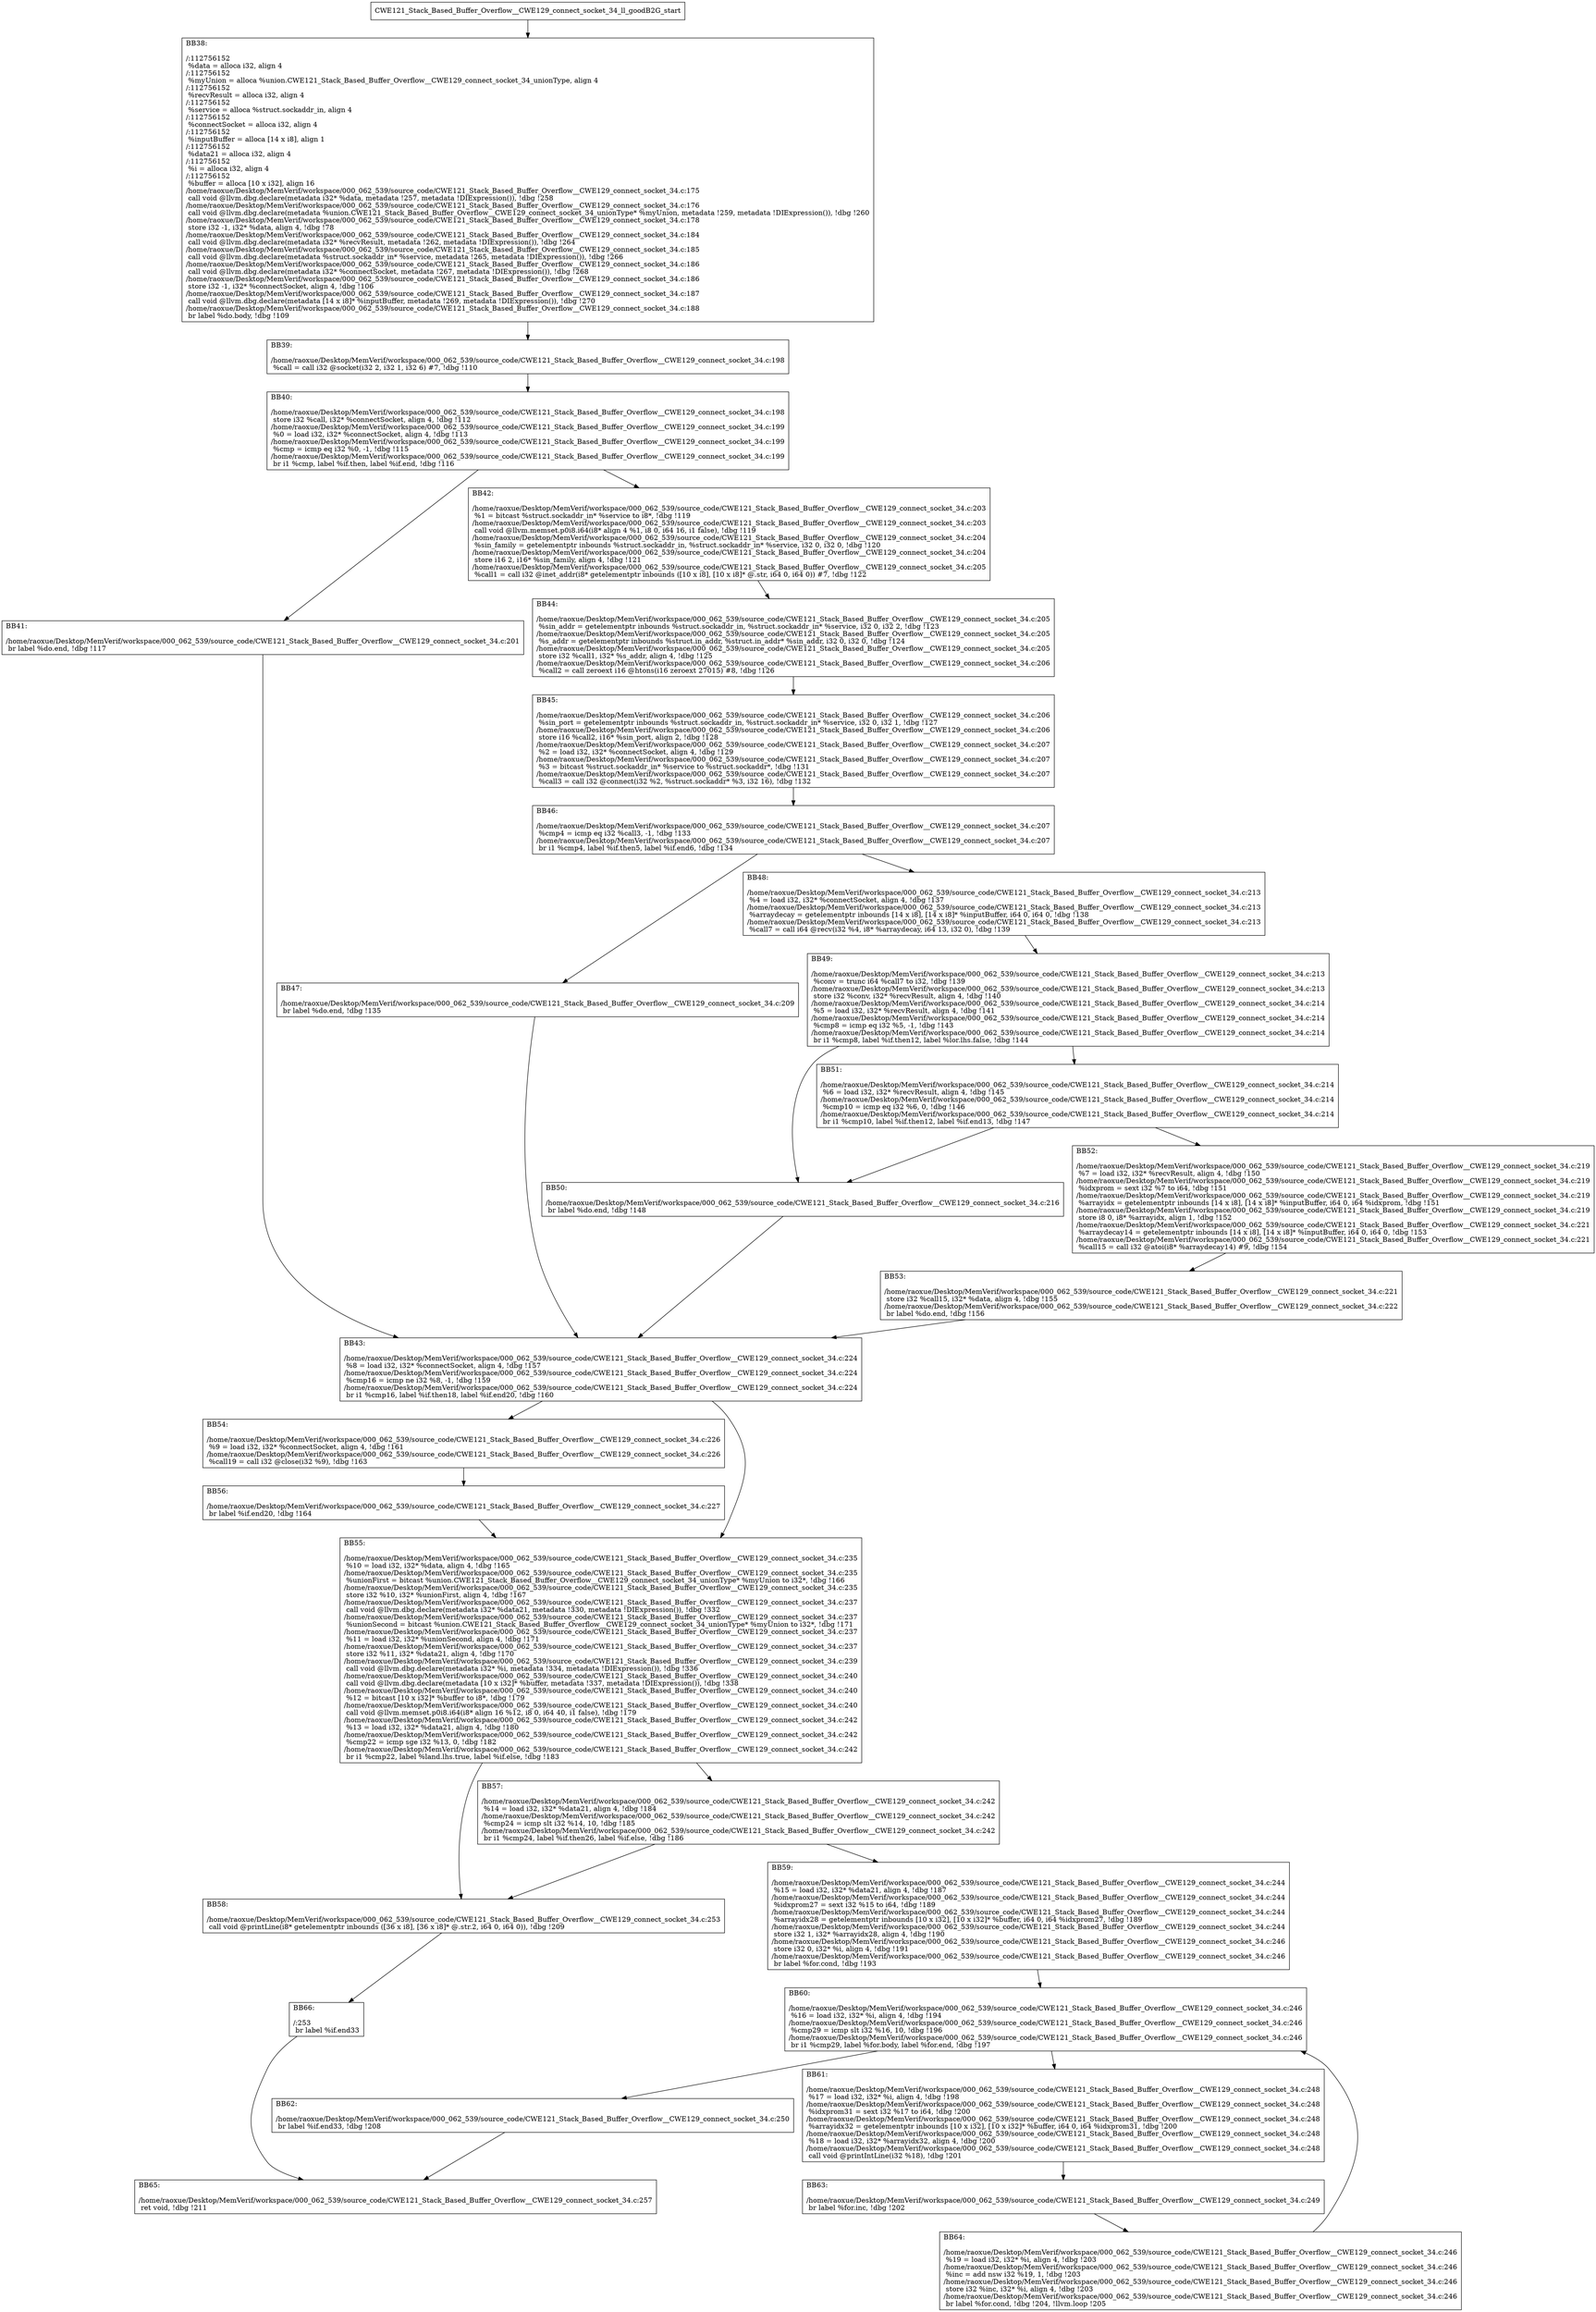 digraph "CFG for'CWE121_Stack_Based_Buffer_Overflow__CWE129_connect_socket_34_ll_goodB2G' function" {
	BBCWE121_Stack_Based_Buffer_Overflow__CWE129_connect_socket_34_ll_goodB2G_start[shape=record,label="{CWE121_Stack_Based_Buffer_Overflow__CWE129_connect_socket_34_ll_goodB2G_start}"];
	BBCWE121_Stack_Based_Buffer_Overflow__CWE129_connect_socket_34_ll_goodB2G_start-> CWE121_Stack_Based_Buffer_Overflow__CWE129_connect_socket_34_ll_goodB2GBB38;
	CWE121_Stack_Based_Buffer_Overflow__CWE129_connect_socket_34_ll_goodB2GBB38 [shape=record, label="{BB38:\l\l/:112756152\l
  %data = alloca i32, align 4\l
/:112756152\l
  %myUnion = alloca %union.CWE121_Stack_Based_Buffer_Overflow__CWE129_connect_socket_34_unionType, align 4\l
/:112756152\l
  %recvResult = alloca i32, align 4\l
/:112756152\l
  %service = alloca %struct.sockaddr_in, align 4\l
/:112756152\l
  %connectSocket = alloca i32, align 4\l
/:112756152\l
  %inputBuffer = alloca [14 x i8], align 1\l
/:112756152\l
  %data21 = alloca i32, align 4\l
/:112756152\l
  %i = alloca i32, align 4\l
/:112756152\l
  %buffer = alloca [10 x i32], align 16\l
/home/raoxue/Desktop/MemVerif/workspace/000_062_539/source_code/CWE121_Stack_Based_Buffer_Overflow__CWE129_connect_socket_34.c:175\l
  call void @llvm.dbg.declare(metadata i32* %data, metadata !257, metadata !DIExpression()), !dbg !258\l
/home/raoxue/Desktop/MemVerif/workspace/000_062_539/source_code/CWE121_Stack_Based_Buffer_Overflow__CWE129_connect_socket_34.c:176\l
  call void @llvm.dbg.declare(metadata %union.CWE121_Stack_Based_Buffer_Overflow__CWE129_connect_socket_34_unionType* %myUnion, metadata !259, metadata !DIExpression()), !dbg !260\l
/home/raoxue/Desktop/MemVerif/workspace/000_062_539/source_code/CWE121_Stack_Based_Buffer_Overflow__CWE129_connect_socket_34.c:178\l
  store i32 -1, i32* %data, align 4, !dbg !78\l
/home/raoxue/Desktop/MemVerif/workspace/000_062_539/source_code/CWE121_Stack_Based_Buffer_Overflow__CWE129_connect_socket_34.c:184\l
  call void @llvm.dbg.declare(metadata i32* %recvResult, metadata !262, metadata !DIExpression()), !dbg !264\l
/home/raoxue/Desktop/MemVerif/workspace/000_062_539/source_code/CWE121_Stack_Based_Buffer_Overflow__CWE129_connect_socket_34.c:185\l
  call void @llvm.dbg.declare(metadata %struct.sockaddr_in* %service, metadata !265, metadata !DIExpression()), !dbg !266\l
/home/raoxue/Desktop/MemVerif/workspace/000_062_539/source_code/CWE121_Stack_Based_Buffer_Overflow__CWE129_connect_socket_34.c:186\l
  call void @llvm.dbg.declare(metadata i32* %connectSocket, metadata !267, metadata !DIExpression()), !dbg !268\l
/home/raoxue/Desktop/MemVerif/workspace/000_062_539/source_code/CWE121_Stack_Based_Buffer_Overflow__CWE129_connect_socket_34.c:186\l
  store i32 -1, i32* %connectSocket, align 4, !dbg !106\l
/home/raoxue/Desktop/MemVerif/workspace/000_062_539/source_code/CWE121_Stack_Based_Buffer_Overflow__CWE129_connect_socket_34.c:187\l
  call void @llvm.dbg.declare(metadata [14 x i8]* %inputBuffer, metadata !269, metadata !DIExpression()), !dbg !270\l
/home/raoxue/Desktop/MemVerif/workspace/000_062_539/source_code/CWE121_Stack_Based_Buffer_Overflow__CWE129_connect_socket_34.c:188\l
  br label %do.body, !dbg !109\l
}"];
	CWE121_Stack_Based_Buffer_Overflow__CWE129_connect_socket_34_ll_goodB2GBB38-> CWE121_Stack_Based_Buffer_Overflow__CWE129_connect_socket_34_ll_goodB2GBB39;
	CWE121_Stack_Based_Buffer_Overflow__CWE129_connect_socket_34_ll_goodB2GBB39 [shape=record, label="{BB39:\l\l/home/raoxue/Desktop/MemVerif/workspace/000_062_539/source_code/CWE121_Stack_Based_Buffer_Overflow__CWE129_connect_socket_34.c:198\l
  %call = call i32 @socket(i32 2, i32 1, i32 6) #7, !dbg !110\l
}"];
	CWE121_Stack_Based_Buffer_Overflow__CWE129_connect_socket_34_ll_goodB2GBB39-> CWE121_Stack_Based_Buffer_Overflow__CWE129_connect_socket_34_ll_goodB2GBB40;
	CWE121_Stack_Based_Buffer_Overflow__CWE129_connect_socket_34_ll_goodB2GBB40 [shape=record, label="{BB40:\l\l/home/raoxue/Desktop/MemVerif/workspace/000_062_539/source_code/CWE121_Stack_Based_Buffer_Overflow__CWE129_connect_socket_34.c:198\l
  store i32 %call, i32* %connectSocket, align 4, !dbg !112\l
/home/raoxue/Desktop/MemVerif/workspace/000_062_539/source_code/CWE121_Stack_Based_Buffer_Overflow__CWE129_connect_socket_34.c:199\l
  %0 = load i32, i32* %connectSocket, align 4, !dbg !113\l
/home/raoxue/Desktop/MemVerif/workspace/000_062_539/source_code/CWE121_Stack_Based_Buffer_Overflow__CWE129_connect_socket_34.c:199\l
  %cmp = icmp eq i32 %0, -1, !dbg !115\l
/home/raoxue/Desktop/MemVerif/workspace/000_062_539/source_code/CWE121_Stack_Based_Buffer_Overflow__CWE129_connect_socket_34.c:199\l
  br i1 %cmp, label %if.then, label %if.end, !dbg !116\l
}"];
	CWE121_Stack_Based_Buffer_Overflow__CWE129_connect_socket_34_ll_goodB2GBB40-> CWE121_Stack_Based_Buffer_Overflow__CWE129_connect_socket_34_ll_goodB2GBB41;
	CWE121_Stack_Based_Buffer_Overflow__CWE129_connect_socket_34_ll_goodB2GBB40-> CWE121_Stack_Based_Buffer_Overflow__CWE129_connect_socket_34_ll_goodB2GBB42;
	CWE121_Stack_Based_Buffer_Overflow__CWE129_connect_socket_34_ll_goodB2GBB41 [shape=record, label="{BB41:\l\l/home/raoxue/Desktop/MemVerif/workspace/000_062_539/source_code/CWE121_Stack_Based_Buffer_Overflow__CWE129_connect_socket_34.c:201\l
  br label %do.end, !dbg !117\l
}"];
	CWE121_Stack_Based_Buffer_Overflow__CWE129_connect_socket_34_ll_goodB2GBB41-> CWE121_Stack_Based_Buffer_Overflow__CWE129_connect_socket_34_ll_goodB2GBB43;
	CWE121_Stack_Based_Buffer_Overflow__CWE129_connect_socket_34_ll_goodB2GBB42 [shape=record, label="{BB42:\l\l/home/raoxue/Desktop/MemVerif/workspace/000_062_539/source_code/CWE121_Stack_Based_Buffer_Overflow__CWE129_connect_socket_34.c:203\l
  %1 = bitcast %struct.sockaddr_in* %service to i8*, !dbg !119\l
/home/raoxue/Desktop/MemVerif/workspace/000_062_539/source_code/CWE121_Stack_Based_Buffer_Overflow__CWE129_connect_socket_34.c:203\l
  call void @llvm.memset.p0i8.i64(i8* align 4 %1, i8 0, i64 16, i1 false), !dbg !119\l
/home/raoxue/Desktop/MemVerif/workspace/000_062_539/source_code/CWE121_Stack_Based_Buffer_Overflow__CWE129_connect_socket_34.c:204\l
  %sin_family = getelementptr inbounds %struct.sockaddr_in, %struct.sockaddr_in* %service, i32 0, i32 0, !dbg !120\l
/home/raoxue/Desktop/MemVerif/workspace/000_062_539/source_code/CWE121_Stack_Based_Buffer_Overflow__CWE129_connect_socket_34.c:204\l
  store i16 2, i16* %sin_family, align 4, !dbg !121\l
/home/raoxue/Desktop/MemVerif/workspace/000_062_539/source_code/CWE121_Stack_Based_Buffer_Overflow__CWE129_connect_socket_34.c:205\l
  %call1 = call i32 @inet_addr(i8* getelementptr inbounds ([10 x i8], [10 x i8]* @.str, i64 0, i64 0)) #7, !dbg !122\l
}"];
	CWE121_Stack_Based_Buffer_Overflow__CWE129_connect_socket_34_ll_goodB2GBB42-> CWE121_Stack_Based_Buffer_Overflow__CWE129_connect_socket_34_ll_goodB2GBB44;
	CWE121_Stack_Based_Buffer_Overflow__CWE129_connect_socket_34_ll_goodB2GBB44 [shape=record, label="{BB44:\l\l/home/raoxue/Desktop/MemVerif/workspace/000_062_539/source_code/CWE121_Stack_Based_Buffer_Overflow__CWE129_connect_socket_34.c:205\l
  %sin_addr = getelementptr inbounds %struct.sockaddr_in, %struct.sockaddr_in* %service, i32 0, i32 2, !dbg !123\l
/home/raoxue/Desktop/MemVerif/workspace/000_062_539/source_code/CWE121_Stack_Based_Buffer_Overflow__CWE129_connect_socket_34.c:205\l
  %s_addr = getelementptr inbounds %struct.in_addr, %struct.in_addr* %sin_addr, i32 0, i32 0, !dbg !124\l
/home/raoxue/Desktop/MemVerif/workspace/000_062_539/source_code/CWE121_Stack_Based_Buffer_Overflow__CWE129_connect_socket_34.c:205\l
  store i32 %call1, i32* %s_addr, align 4, !dbg !125\l
/home/raoxue/Desktop/MemVerif/workspace/000_062_539/source_code/CWE121_Stack_Based_Buffer_Overflow__CWE129_connect_socket_34.c:206\l
  %call2 = call zeroext i16 @htons(i16 zeroext 27015) #8, !dbg !126\l
}"];
	CWE121_Stack_Based_Buffer_Overflow__CWE129_connect_socket_34_ll_goodB2GBB44-> CWE121_Stack_Based_Buffer_Overflow__CWE129_connect_socket_34_ll_goodB2GBB45;
	CWE121_Stack_Based_Buffer_Overflow__CWE129_connect_socket_34_ll_goodB2GBB45 [shape=record, label="{BB45:\l\l/home/raoxue/Desktop/MemVerif/workspace/000_062_539/source_code/CWE121_Stack_Based_Buffer_Overflow__CWE129_connect_socket_34.c:206\l
  %sin_port = getelementptr inbounds %struct.sockaddr_in, %struct.sockaddr_in* %service, i32 0, i32 1, !dbg !127\l
/home/raoxue/Desktop/MemVerif/workspace/000_062_539/source_code/CWE121_Stack_Based_Buffer_Overflow__CWE129_connect_socket_34.c:206\l
  store i16 %call2, i16* %sin_port, align 2, !dbg !128\l
/home/raoxue/Desktop/MemVerif/workspace/000_062_539/source_code/CWE121_Stack_Based_Buffer_Overflow__CWE129_connect_socket_34.c:207\l
  %2 = load i32, i32* %connectSocket, align 4, !dbg !129\l
/home/raoxue/Desktop/MemVerif/workspace/000_062_539/source_code/CWE121_Stack_Based_Buffer_Overflow__CWE129_connect_socket_34.c:207\l
  %3 = bitcast %struct.sockaddr_in* %service to %struct.sockaddr*, !dbg !131\l
/home/raoxue/Desktop/MemVerif/workspace/000_062_539/source_code/CWE121_Stack_Based_Buffer_Overflow__CWE129_connect_socket_34.c:207\l
  %call3 = call i32 @connect(i32 %2, %struct.sockaddr* %3, i32 16), !dbg !132\l
}"];
	CWE121_Stack_Based_Buffer_Overflow__CWE129_connect_socket_34_ll_goodB2GBB45-> CWE121_Stack_Based_Buffer_Overflow__CWE129_connect_socket_34_ll_goodB2GBB46;
	CWE121_Stack_Based_Buffer_Overflow__CWE129_connect_socket_34_ll_goodB2GBB46 [shape=record, label="{BB46:\l\l/home/raoxue/Desktop/MemVerif/workspace/000_062_539/source_code/CWE121_Stack_Based_Buffer_Overflow__CWE129_connect_socket_34.c:207\l
  %cmp4 = icmp eq i32 %call3, -1, !dbg !133\l
/home/raoxue/Desktop/MemVerif/workspace/000_062_539/source_code/CWE121_Stack_Based_Buffer_Overflow__CWE129_connect_socket_34.c:207\l
  br i1 %cmp4, label %if.then5, label %if.end6, !dbg !134\l
}"];
	CWE121_Stack_Based_Buffer_Overflow__CWE129_connect_socket_34_ll_goodB2GBB46-> CWE121_Stack_Based_Buffer_Overflow__CWE129_connect_socket_34_ll_goodB2GBB47;
	CWE121_Stack_Based_Buffer_Overflow__CWE129_connect_socket_34_ll_goodB2GBB46-> CWE121_Stack_Based_Buffer_Overflow__CWE129_connect_socket_34_ll_goodB2GBB48;
	CWE121_Stack_Based_Buffer_Overflow__CWE129_connect_socket_34_ll_goodB2GBB47 [shape=record, label="{BB47:\l\l/home/raoxue/Desktop/MemVerif/workspace/000_062_539/source_code/CWE121_Stack_Based_Buffer_Overflow__CWE129_connect_socket_34.c:209\l
  br label %do.end, !dbg !135\l
}"];
	CWE121_Stack_Based_Buffer_Overflow__CWE129_connect_socket_34_ll_goodB2GBB47-> CWE121_Stack_Based_Buffer_Overflow__CWE129_connect_socket_34_ll_goodB2GBB43;
	CWE121_Stack_Based_Buffer_Overflow__CWE129_connect_socket_34_ll_goodB2GBB48 [shape=record, label="{BB48:\l\l/home/raoxue/Desktop/MemVerif/workspace/000_062_539/source_code/CWE121_Stack_Based_Buffer_Overflow__CWE129_connect_socket_34.c:213\l
  %4 = load i32, i32* %connectSocket, align 4, !dbg !137\l
/home/raoxue/Desktop/MemVerif/workspace/000_062_539/source_code/CWE121_Stack_Based_Buffer_Overflow__CWE129_connect_socket_34.c:213\l
  %arraydecay = getelementptr inbounds [14 x i8], [14 x i8]* %inputBuffer, i64 0, i64 0, !dbg !138\l
/home/raoxue/Desktop/MemVerif/workspace/000_062_539/source_code/CWE121_Stack_Based_Buffer_Overflow__CWE129_connect_socket_34.c:213\l
  %call7 = call i64 @recv(i32 %4, i8* %arraydecay, i64 13, i32 0), !dbg !139\l
}"];
	CWE121_Stack_Based_Buffer_Overflow__CWE129_connect_socket_34_ll_goodB2GBB48-> CWE121_Stack_Based_Buffer_Overflow__CWE129_connect_socket_34_ll_goodB2GBB49;
	CWE121_Stack_Based_Buffer_Overflow__CWE129_connect_socket_34_ll_goodB2GBB49 [shape=record, label="{BB49:\l\l/home/raoxue/Desktop/MemVerif/workspace/000_062_539/source_code/CWE121_Stack_Based_Buffer_Overflow__CWE129_connect_socket_34.c:213\l
  %conv = trunc i64 %call7 to i32, !dbg !139\l
/home/raoxue/Desktop/MemVerif/workspace/000_062_539/source_code/CWE121_Stack_Based_Buffer_Overflow__CWE129_connect_socket_34.c:213\l
  store i32 %conv, i32* %recvResult, align 4, !dbg !140\l
/home/raoxue/Desktop/MemVerif/workspace/000_062_539/source_code/CWE121_Stack_Based_Buffer_Overflow__CWE129_connect_socket_34.c:214\l
  %5 = load i32, i32* %recvResult, align 4, !dbg !141\l
/home/raoxue/Desktop/MemVerif/workspace/000_062_539/source_code/CWE121_Stack_Based_Buffer_Overflow__CWE129_connect_socket_34.c:214\l
  %cmp8 = icmp eq i32 %5, -1, !dbg !143\l
/home/raoxue/Desktop/MemVerif/workspace/000_062_539/source_code/CWE121_Stack_Based_Buffer_Overflow__CWE129_connect_socket_34.c:214\l
  br i1 %cmp8, label %if.then12, label %lor.lhs.false, !dbg !144\l
}"];
	CWE121_Stack_Based_Buffer_Overflow__CWE129_connect_socket_34_ll_goodB2GBB49-> CWE121_Stack_Based_Buffer_Overflow__CWE129_connect_socket_34_ll_goodB2GBB50;
	CWE121_Stack_Based_Buffer_Overflow__CWE129_connect_socket_34_ll_goodB2GBB49-> CWE121_Stack_Based_Buffer_Overflow__CWE129_connect_socket_34_ll_goodB2GBB51;
	CWE121_Stack_Based_Buffer_Overflow__CWE129_connect_socket_34_ll_goodB2GBB51 [shape=record, label="{BB51:\l\l/home/raoxue/Desktop/MemVerif/workspace/000_062_539/source_code/CWE121_Stack_Based_Buffer_Overflow__CWE129_connect_socket_34.c:214\l
  %6 = load i32, i32* %recvResult, align 4, !dbg !145\l
/home/raoxue/Desktop/MemVerif/workspace/000_062_539/source_code/CWE121_Stack_Based_Buffer_Overflow__CWE129_connect_socket_34.c:214\l
  %cmp10 = icmp eq i32 %6, 0, !dbg !146\l
/home/raoxue/Desktop/MemVerif/workspace/000_062_539/source_code/CWE121_Stack_Based_Buffer_Overflow__CWE129_connect_socket_34.c:214\l
  br i1 %cmp10, label %if.then12, label %if.end13, !dbg !147\l
}"];
	CWE121_Stack_Based_Buffer_Overflow__CWE129_connect_socket_34_ll_goodB2GBB51-> CWE121_Stack_Based_Buffer_Overflow__CWE129_connect_socket_34_ll_goodB2GBB50;
	CWE121_Stack_Based_Buffer_Overflow__CWE129_connect_socket_34_ll_goodB2GBB51-> CWE121_Stack_Based_Buffer_Overflow__CWE129_connect_socket_34_ll_goodB2GBB52;
	CWE121_Stack_Based_Buffer_Overflow__CWE129_connect_socket_34_ll_goodB2GBB50 [shape=record, label="{BB50:\l\l/home/raoxue/Desktop/MemVerif/workspace/000_062_539/source_code/CWE121_Stack_Based_Buffer_Overflow__CWE129_connect_socket_34.c:216\l
  br label %do.end, !dbg !148\l
}"];
	CWE121_Stack_Based_Buffer_Overflow__CWE129_connect_socket_34_ll_goodB2GBB50-> CWE121_Stack_Based_Buffer_Overflow__CWE129_connect_socket_34_ll_goodB2GBB43;
	CWE121_Stack_Based_Buffer_Overflow__CWE129_connect_socket_34_ll_goodB2GBB52 [shape=record, label="{BB52:\l\l/home/raoxue/Desktop/MemVerif/workspace/000_062_539/source_code/CWE121_Stack_Based_Buffer_Overflow__CWE129_connect_socket_34.c:219\l
  %7 = load i32, i32* %recvResult, align 4, !dbg !150\l
/home/raoxue/Desktop/MemVerif/workspace/000_062_539/source_code/CWE121_Stack_Based_Buffer_Overflow__CWE129_connect_socket_34.c:219\l
  %idxprom = sext i32 %7 to i64, !dbg !151\l
/home/raoxue/Desktop/MemVerif/workspace/000_062_539/source_code/CWE121_Stack_Based_Buffer_Overflow__CWE129_connect_socket_34.c:219\l
  %arrayidx = getelementptr inbounds [14 x i8], [14 x i8]* %inputBuffer, i64 0, i64 %idxprom, !dbg !151\l
/home/raoxue/Desktop/MemVerif/workspace/000_062_539/source_code/CWE121_Stack_Based_Buffer_Overflow__CWE129_connect_socket_34.c:219\l
  store i8 0, i8* %arrayidx, align 1, !dbg !152\l
/home/raoxue/Desktop/MemVerif/workspace/000_062_539/source_code/CWE121_Stack_Based_Buffer_Overflow__CWE129_connect_socket_34.c:221\l
  %arraydecay14 = getelementptr inbounds [14 x i8], [14 x i8]* %inputBuffer, i64 0, i64 0, !dbg !153\l
/home/raoxue/Desktop/MemVerif/workspace/000_062_539/source_code/CWE121_Stack_Based_Buffer_Overflow__CWE129_connect_socket_34.c:221\l
  %call15 = call i32 @atoi(i8* %arraydecay14) #9, !dbg !154\l
}"];
	CWE121_Stack_Based_Buffer_Overflow__CWE129_connect_socket_34_ll_goodB2GBB52-> CWE121_Stack_Based_Buffer_Overflow__CWE129_connect_socket_34_ll_goodB2GBB53;
	CWE121_Stack_Based_Buffer_Overflow__CWE129_connect_socket_34_ll_goodB2GBB53 [shape=record, label="{BB53:\l\l/home/raoxue/Desktop/MemVerif/workspace/000_062_539/source_code/CWE121_Stack_Based_Buffer_Overflow__CWE129_connect_socket_34.c:221\l
  store i32 %call15, i32* %data, align 4, !dbg !155\l
/home/raoxue/Desktop/MemVerif/workspace/000_062_539/source_code/CWE121_Stack_Based_Buffer_Overflow__CWE129_connect_socket_34.c:222\l
  br label %do.end, !dbg !156\l
}"];
	CWE121_Stack_Based_Buffer_Overflow__CWE129_connect_socket_34_ll_goodB2GBB53-> CWE121_Stack_Based_Buffer_Overflow__CWE129_connect_socket_34_ll_goodB2GBB43;
	CWE121_Stack_Based_Buffer_Overflow__CWE129_connect_socket_34_ll_goodB2GBB43 [shape=record, label="{BB43:\l\l/home/raoxue/Desktop/MemVerif/workspace/000_062_539/source_code/CWE121_Stack_Based_Buffer_Overflow__CWE129_connect_socket_34.c:224\l
  %8 = load i32, i32* %connectSocket, align 4, !dbg !157\l
/home/raoxue/Desktop/MemVerif/workspace/000_062_539/source_code/CWE121_Stack_Based_Buffer_Overflow__CWE129_connect_socket_34.c:224\l
  %cmp16 = icmp ne i32 %8, -1, !dbg !159\l
/home/raoxue/Desktop/MemVerif/workspace/000_062_539/source_code/CWE121_Stack_Based_Buffer_Overflow__CWE129_connect_socket_34.c:224\l
  br i1 %cmp16, label %if.then18, label %if.end20, !dbg !160\l
}"];
	CWE121_Stack_Based_Buffer_Overflow__CWE129_connect_socket_34_ll_goodB2GBB43-> CWE121_Stack_Based_Buffer_Overflow__CWE129_connect_socket_34_ll_goodB2GBB54;
	CWE121_Stack_Based_Buffer_Overflow__CWE129_connect_socket_34_ll_goodB2GBB43-> CWE121_Stack_Based_Buffer_Overflow__CWE129_connect_socket_34_ll_goodB2GBB55;
	CWE121_Stack_Based_Buffer_Overflow__CWE129_connect_socket_34_ll_goodB2GBB54 [shape=record, label="{BB54:\l\l/home/raoxue/Desktop/MemVerif/workspace/000_062_539/source_code/CWE121_Stack_Based_Buffer_Overflow__CWE129_connect_socket_34.c:226\l
  %9 = load i32, i32* %connectSocket, align 4, !dbg !161\l
/home/raoxue/Desktop/MemVerif/workspace/000_062_539/source_code/CWE121_Stack_Based_Buffer_Overflow__CWE129_connect_socket_34.c:226\l
  %call19 = call i32 @close(i32 %9), !dbg !163\l
}"];
	CWE121_Stack_Based_Buffer_Overflow__CWE129_connect_socket_34_ll_goodB2GBB54-> CWE121_Stack_Based_Buffer_Overflow__CWE129_connect_socket_34_ll_goodB2GBB56;
	CWE121_Stack_Based_Buffer_Overflow__CWE129_connect_socket_34_ll_goodB2GBB56 [shape=record, label="{BB56:\l\l/home/raoxue/Desktop/MemVerif/workspace/000_062_539/source_code/CWE121_Stack_Based_Buffer_Overflow__CWE129_connect_socket_34.c:227\l
  br label %if.end20, !dbg !164\l
}"];
	CWE121_Stack_Based_Buffer_Overflow__CWE129_connect_socket_34_ll_goodB2GBB56-> CWE121_Stack_Based_Buffer_Overflow__CWE129_connect_socket_34_ll_goodB2GBB55;
	CWE121_Stack_Based_Buffer_Overflow__CWE129_connect_socket_34_ll_goodB2GBB55 [shape=record, label="{BB55:\l\l/home/raoxue/Desktop/MemVerif/workspace/000_062_539/source_code/CWE121_Stack_Based_Buffer_Overflow__CWE129_connect_socket_34.c:235\l
  %10 = load i32, i32* %data, align 4, !dbg !165\l
/home/raoxue/Desktop/MemVerif/workspace/000_062_539/source_code/CWE121_Stack_Based_Buffer_Overflow__CWE129_connect_socket_34.c:235\l
  %unionFirst = bitcast %union.CWE121_Stack_Based_Buffer_Overflow__CWE129_connect_socket_34_unionType* %myUnion to i32*, !dbg !166\l
/home/raoxue/Desktop/MemVerif/workspace/000_062_539/source_code/CWE121_Stack_Based_Buffer_Overflow__CWE129_connect_socket_34.c:235\l
  store i32 %10, i32* %unionFirst, align 4, !dbg !167\l
/home/raoxue/Desktop/MemVerif/workspace/000_062_539/source_code/CWE121_Stack_Based_Buffer_Overflow__CWE129_connect_socket_34.c:237\l
  call void @llvm.dbg.declare(metadata i32* %data21, metadata !330, metadata !DIExpression()), !dbg !332\l
/home/raoxue/Desktop/MemVerif/workspace/000_062_539/source_code/CWE121_Stack_Based_Buffer_Overflow__CWE129_connect_socket_34.c:237\l
  %unionSecond = bitcast %union.CWE121_Stack_Based_Buffer_Overflow__CWE129_connect_socket_34_unionType* %myUnion to i32*, !dbg !171\l
/home/raoxue/Desktop/MemVerif/workspace/000_062_539/source_code/CWE121_Stack_Based_Buffer_Overflow__CWE129_connect_socket_34.c:237\l
  %11 = load i32, i32* %unionSecond, align 4, !dbg !171\l
/home/raoxue/Desktop/MemVerif/workspace/000_062_539/source_code/CWE121_Stack_Based_Buffer_Overflow__CWE129_connect_socket_34.c:237\l
  store i32 %11, i32* %data21, align 4, !dbg !170\l
/home/raoxue/Desktop/MemVerif/workspace/000_062_539/source_code/CWE121_Stack_Based_Buffer_Overflow__CWE129_connect_socket_34.c:239\l
  call void @llvm.dbg.declare(metadata i32* %i, metadata !334, metadata !DIExpression()), !dbg !336\l
/home/raoxue/Desktop/MemVerif/workspace/000_062_539/source_code/CWE121_Stack_Based_Buffer_Overflow__CWE129_connect_socket_34.c:240\l
  call void @llvm.dbg.declare(metadata [10 x i32]* %buffer, metadata !337, metadata !DIExpression()), !dbg !338\l
/home/raoxue/Desktop/MemVerif/workspace/000_062_539/source_code/CWE121_Stack_Based_Buffer_Overflow__CWE129_connect_socket_34.c:240\l
  %12 = bitcast [10 x i32]* %buffer to i8*, !dbg !179\l
/home/raoxue/Desktop/MemVerif/workspace/000_062_539/source_code/CWE121_Stack_Based_Buffer_Overflow__CWE129_connect_socket_34.c:240\l
  call void @llvm.memset.p0i8.i64(i8* align 16 %12, i8 0, i64 40, i1 false), !dbg !179\l
/home/raoxue/Desktop/MemVerif/workspace/000_062_539/source_code/CWE121_Stack_Based_Buffer_Overflow__CWE129_connect_socket_34.c:242\l
  %13 = load i32, i32* %data21, align 4, !dbg !180\l
/home/raoxue/Desktop/MemVerif/workspace/000_062_539/source_code/CWE121_Stack_Based_Buffer_Overflow__CWE129_connect_socket_34.c:242\l
  %cmp22 = icmp sge i32 %13, 0, !dbg !182\l
/home/raoxue/Desktop/MemVerif/workspace/000_062_539/source_code/CWE121_Stack_Based_Buffer_Overflow__CWE129_connect_socket_34.c:242\l
  br i1 %cmp22, label %land.lhs.true, label %if.else, !dbg !183\l
}"];
	CWE121_Stack_Based_Buffer_Overflow__CWE129_connect_socket_34_ll_goodB2GBB55-> CWE121_Stack_Based_Buffer_Overflow__CWE129_connect_socket_34_ll_goodB2GBB57;
	CWE121_Stack_Based_Buffer_Overflow__CWE129_connect_socket_34_ll_goodB2GBB55-> CWE121_Stack_Based_Buffer_Overflow__CWE129_connect_socket_34_ll_goodB2GBB58;
	CWE121_Stack_Based_Buffer_Overflow__CWE129_connect_socket_34_ll_goodB2GBB57 [shape=record, label="{BB57:\l\l/home/raoxue/Desktop/MemVerif/workspace/000_062_539/source_code/CWE121_Stack_Based_Buffer_Overflow__CWE129_connect_socket_34.c:242\l
  %14 = load i32, i32* %data21, align 4, !dbg !184\l
/home/raoxue/Desktop/MemVerif/workspace/000_062_539/source_code/CWE121_Stack_Based_Buffer_Overflow__CWE129_connect_socket_34.c:242\l
  %cmp24 = icmp slt i32 %14, 10, !dbg !185\l
/home/raoxue/Desktop/MemVerif/workspace/000_062_539/source_code/CWE121_Stack_Based_Buffer_Overflow__CWE129_connect_socket_34.c:242\l
  br i1 %cmp24, label %if.then26, label %if.else, !dbg !186\l
}"];
	CWE121_Stack_Based_Buffer_Overflow__CWE129_connect_socket_34_ll_goodB2GBB57-> CWE121_Stack_Based_Buffer_Overflow__CWE129_connect_socket_34_ll_goodB2GBB59;
	CWE121_Stack_Based_Buffer_Overflow__CWE129_connect_socket_34_ll_goodB2GBB57-> CWE121_Stack_Based_Buffer_Overflow__CWE129_connect_socket_34_ll_goodB2GBB58;
	CWE121_Stack_Based_Buffer_Overflow__CWE129_connect_socket_34_ll_goodB2GBB59 [shape=record, label="{BB59:\l\l/home/raoxue/Desktop/MemVerif/workspace/000_062_539/source_code/CWE121_Stack_Based_Buffer_Overflow__CWE129_connect_socket_34.c:244\l
  %15 = load i32, i32* %data21, align 4, !dbg !187\l
/home/raoxue/Desktop/MemVerif/workspace/000_062_539/source_code/CWE121_Stack_Based_Buffer_Overflow__CWE129_connect_socket_34.c:244\l
  %idxprom27 = sext i32 %15 to i64, !dbg !189\l
/home/raoxue/Desktop/MemVerif/workspace/000_062_539/source_code/CWE121_Stack_Based_Buffer_Overflow__CWE129_connect_socket_34.c:244\l
  %arrayidx28 = getelementptr inbounds [10 x i32], [10 x i32]* %buffer, i64 0, i64 %idxprom27, !dbg !189\l
/home/raoxue/Desktop/MemVerif/workspace/000_062_539/source_code/CWE121_Stack_Based_Buffer_Overflow__CWE129_connect_socket_34.c:244\l
  store i32 1, i32* %arrayidx28, align 4, !dbg !190\l
/home/raoxue/Desktop/MemVerif/workspace/000_062_539/source_code/CWE121_Stack_Based_Buffer_Overflow__CWE129_connect_socket_34.c:246\l
  store i32 0, i32* %i, align 4, !dbg !191\l
/home/raoxue/Desktop/MemVerif/workspace/000_062_539/source_code/CWE121_Stack_Based_Buffer_Overflow__CWE129_connect_socket_34.c:246\l
  br label %for.cond, !dbg !193\l
}"];
	CWE121_Stack_Based_Buffer_Overflow__CWE129_connect_socket_34_ll_goodB2GBB59-> CWE121_Stack_Based_Buffer_Overflow__CWE129_connect_socket_34_ll_goodB2GBB60;
	CWE121_Stack_Based_Buffer_Overflow__CWE129_connect_socket_34_ll_goodB2GBB60 [shape=record, label="{BB60:\l\l/home/raoxue/Desktop/MemVerif/workspace/000_062_539/source_code/CWE121_Stack_Based_Buffer_Overflow__CWE129_connect_socket_34.c:246\l
  %16 = load i32, i32* %i, align 4, !dbg !194\l
/home/raoxue/Desktop/MemVerif/workspace/000_062_539/source_code/CWE121_Stack_Based_Buffer_Overflow__CWE129_connect_socket_34.c:246\l
  %cmp29 = icmp slt i32 %16, 10, !dbg !196\l
/home/raoxue/Desktop/MemVerif/workspace/000_062_539/source_code/CWE121_Stack_Based_Buffer_Overflow__CWE129_connect_socket_34.c:246\l
  br i1 %cmp29, label %for.body, label %for.end, !dbg !197\l
}"];
	CWE121_Stack_Based_Buffer_Overflow__CWE129_connect_socket_34_ll_goodB2GBB60-> CWE121_Stack_Based_Buffer_Overflow__CWE129_connect_socket_34_ll_goodB2GBB61;
	CWE121_Stack_Based_Buffer_Overflow__CWE129_connect_socket_34_ll_goodB2GBB60-> CWE121_Stack_Based_Buffer_Overflow__CWE129_connect_socket_34_ll_goodB2GBB62;
	CWE121_Stack_Based_Buffer_Overflow__CWE129_connect_socket_34_ll_goodB2GBB61 [shape=record, label="{BB61:\l\l/home/raoxue/Desktop/MemVerif/workspace/000_062_539/source_code/CWE121_Stack_Based_Buffer_Overflow__CWE129_connect_socket_34.c:248\l
  %17 = load i32, i32* %i, align 4, !dbg !198\l
/home/raoxue/Desktop/MemVerif/workspace/000_062_539/source_code/CWE121_Stack_Based_Buffer_Overflow__CWE129_connect_socket_34.c:248\l
  %idxprom31 = sext i32 %17 to i64, !dbg !200\l
/home/raoxue/Desktop/MemVerif/workspace/000_062_539/source_code/CWE121_Stack_Based_Buffer_Overflow__CWE129_connect_socket_34.c:248\l
  %arrayidx32 = getelementptr inbounds [10 x i32], [10 x i32]* %buffer, i64 0, i64 %idxprom31, !dbg !200\l
/home/raoxue/Desktop/MemVerif/workspace/000_062_539/source_code/CWE121_Stack_Based_Buffer_Overflow__CWE129_connect_socket_34.c:248\l
  %18 = load i32, i32* %arrayidx32, align 4, !dbg !200\l
/home/raoxue/Desktop/MemVerif/workspace/000_062_539/source_code/CWE121_Stack_Based_Buffer_Overflow__CWE129_connect_socket_34.c:248\l
  call void @printIntLine(i32 %18), !dbg !201\l
}"];
	CWE121_Stack_Based_Buffer_Overflow__CWE129_connect_socket_34_ll_goodB2GBB61-> CWE121_Stack_Based_Buffer_Overflow__CWE129_connect_socket_34_ll_goodB2GBB63;
	CWE121_Stack_Based_Buffer_Overflow__CWE129_connect_socket_34_ll_goodB2GBB63 [shape=record, label="{BB63:\l\l/home/raoxue/Desktop/MemVerif/workspace/000_062_539/source_code/CWE121_Stack_Based_Buffer_Overflow__CWE129_connect_socket_34.c:249\l
  br label %for.inc, !dbg !202\l
}"];
	CWE121_Stack_Based_Buffer_Overflow__CWE129_connect_socket_34_ll_goodB2GBB63-> CWE121_Stack_Based_Buffer_Overflow__CWE129_connect_socket_34_ll_goodB2GBB64;
	CWE121_Stack_Based_Buffer_Overflow__CWE129_connect_socket_34_ll_goodB2GBB64 [shape=record, label="{BB64:\l\l/home/raoxue/Desktop/MemVerif/workspace/000_062_539/source_code/CWE121_Stack_Based_Buffer_Overflow__CWE129_connect_socket_34.c:246\l
  %19 = load i32, i32* %i, align 4, !dbg !203\l
/home/raoxue/Desktop/MemVerif/workspace/000_062_539/source_code/CWE121_Stack_Based_Buffer_Overflow__CWE129_connect_socket_34.c:246\l
  %inc = add nsw i32 %19, 1, !dbg !203\l
/home/raoxue/Desktop/MemVerif/workspace/000_062_539/source_code/CWE121_Stack_Based_Buffer_Overflow__CWE129_connect_socket_34.c:246\l
  store i32 %inc, i32* %i, align 4, !dbg !203\l
/home/raoxue/Desktop/MemVerif/workspace/000_062_539/source_code/CWE121_Stack_Based_Buffer_Overflow__CWE129_connect_socket_34.c:246\l
  br label %for.cond, !dbg !204, !llvm.loop !205\l
}"];
	CWE121_Stack_Based_Buffer_Overflow__CWE129_connect_socket_34_ll_goodB2GBB64-> CWE121_Stack_Based_Buffer_Overflow__CWE129_connect_socket_34_ll_goodB2GBB60;
	CWE121_Stack_Based_Buffer_Overflow__CWE129_connect_socket_34_ll_goodB2GBB62 [shape=record, label="{BB62:\l\l/home/raoxue/Desktop/MemVerif/workspace/000_062_539/source_code/CWE121_Stack_Based_Buffer_Overflow__CWE129_connect_socket_34.c:250\l
  br label %if.end33, !dbg !208\l
}"];
	CWE121_Stack_Based_Buffer_Overflow__CWE129_connect_socket_34_ll_goodB2GBB62-> CWE121_Stack_Based_Buffer_Overflow__CWE129_connect_socket_34_ll_goodB2GBB65;
	CWE121_Stack_Based_Buffer_Overflow__CWE129_connect_socket_34_ll_goodB2GBB58 [shape=record, label="{BB58:\l\l/home/raoxue/Desktop/MemVerif/workspace/000_062_539/source_code/CWE121_Stack_Based_Buffer_Overflow__CWE129_connect_socket_34.c:253\l
  call void @printLine(i8* getelementptr inbounds ([36 x i8], [36 x i8]* @.str.2, i64 0, i64 0)), !dbg !209\l
}"];
	CWE121_Stack_Based_Buffer_Overflow__CWE129_connect_socket_34_ll_goodB2GBB58-> CWE121_Stack_Based_Buffer_Overflow__CWE129_connect_socket_34_ll_goodB2GBB66;
	CWE121_Stack_Based_Buffer_Overflow__CWE129_connect_socket_34_ll_goodB2GBB66 [shape=record, label="{BB66:\l\l/:253\l
  br label %if.end33\l
}"];
	CWE121_Stack_Based_Buffer_Overflow__CWE129_connect_socket_34_ll_goodB2GBB66-> CWE121_Stack_Based_Buffer_Overflow__CWE129_connect_socket_34_ll_goodB2GBB65;
	CWE121_Stack_Based_Buffer_Overflow__CWE129_connect_socket_34_ll_goodB2GBB65 [shape=record, label="{BB65:\l\l/home/raoxue/Desktop/MemVerif/workspace/000_062_539/source_code/CWE121_Stack_Based_Buffer_Overflow__CWE129_connect_socket_34.c:257\l
  ret void, !dbg !211\l
}"];
}
